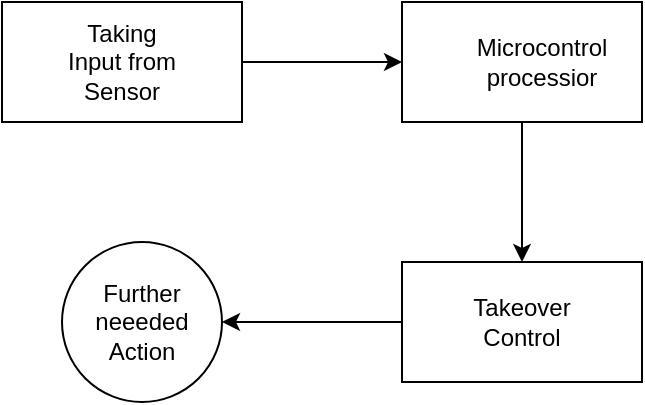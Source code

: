 <mxfile version="20.7.4" type="device"><diagram id="wi_hoAo005DyWIptRJjH" name="Page-1"><mxGraphModel dx="1290" dy="491" grid="1" gridSize="10" guides="1" tooltips="1" connect="1" arrows="1" fold="1" page="1" pageScale="1" pageWidth="850" pageHeight="1100" math="0" shadow="0"><root><mxCell id="0"/><mxCell id="1" parent="0"/><mxCell id="uTWCFRozqAvpMqMd8aHk-5" value="" style="edgeStyle=orthogonalEdgeStyle;rounded=0;orthogonalLoop=1;jettySize=auto;html=1;" edge="1" parent="1" source="uTWCFRozqAvpMqMd8aHk-1" target="uTWCFRozqAvpMqMd8aHk-4"><mxGeometry relative="1" as="geometry"/></mxCell><mxCell id="uTWCFRozqAvpMqMd8aHk-1" value="" style="rounded=0;whiteSpace=wrap;html=1;" vertex="1" parent="1"><mxGeometry x="100" y="300" width="120" height="60" as="geometry"/></mxCell><mxCell id="uTWCFRozqAvpMqMd8aHk-3" value="Taking Input from Sensor" style="text;html=1;strokeColor=none;fillColor=none;align=center;verticalAlign=middle;whiteSpace=wrap;rounded=0;" vertex="1" parent="1"><mxGeometry x="130" y="315" width="60" height="30" as="geometry"/></mxCell><mxCell id="uTWCFRozqAvpMqMd8aHk-9" value="" style="edgeStyle=orthogonalEdgeStyle;rounded=0;orthogonalLoop=1;jettySize=auto;html=1;" edge="1" parent="1" source="uTWCFRozqAvpMqMd8aHk-4" target="uTWCFRozqAvpMqMd8aHk-8"><mxGeometry relative="1" as="geometry"/></mxCell><mxCell id="uTWCFRozqAvpMqMd8aHk-4" value="" style="rounded=0;whiteSpace=wrap;html=1;" vertex="1" parent="1"><mxGeometry x="300" y="300" width="120" height="60" as="geometry"/></mxCell><mxCell id="uTWCFRozqAvpMqMd8aHk-7" value="Microcontrol processior" style="text;html=1;strokeColor=none;fillColor=none;align=center;verticalAlign=middle;whiteSpace=wrap;rounded=0;" vertex="1" parent="1"><mxGeometry x="340" y="315" width="60" height="30" as="geometry"/></mxCell><mxCell id="uTWCFRozqAvpMqMd8aHk-12" value="" style="edgeStyle=orthogonalEdgeStyle;rounded=0;orthogonalLoop=1;jettySize=auto;html=1;" edge="1" parent="1" source="uTWCFRozqAvpMqMd8aHk-8" target="uTWCFRozqAvpMqMd8aHk-11"><mxGeometry relative="1" as="geometry"/></mxCell><mxCell id="uTWCFRozqAvpMqMd8aHk-8" value="" style="rounded=0;whiteSpace=wrap;html=1;" vertex="1" parent="1"><mxGeometry x="300" y="430" width="120" height="60" as="geometry"/></mxCell><mxCell id="uTWCFRozqAvpMqMd8aHk-10" value="Takeover Control" style="text;html=1;strokeColor=none;fillColor=none;align=center;verticalAlign=middle;whiteSpace=wrap;rounded=0;" vertex="1" parent="1"><mxGeometry x="330" y="445" width="60" height="30" as="geometry"/></mxCell><mxCell id="uTWCFRozqAvpMqMd8aHk-11" value="" style="ellipse;whiteSpace=wrap;html=1;rounded=0;" vertex="1" parent="1"><mxGeometry x="130" y="420" width="80" height="80" as="geometry"/></mxCell><mxCell id="uTWCFRozqAvpMqMd8aHk-14" value="Further neeeded&lt;br&gt;Action" style="text;html=1;strokeColor=none;fillColor=none;align=center;verticalAlign=middle;whiteSpace=wrap;rounded=0;" vertex="1" parent="1"><mxGeometry x="140" y="445" width="60" height="30" as="geometry"/></mxCell></root></mxGraphModel></diagram></mxfile>
